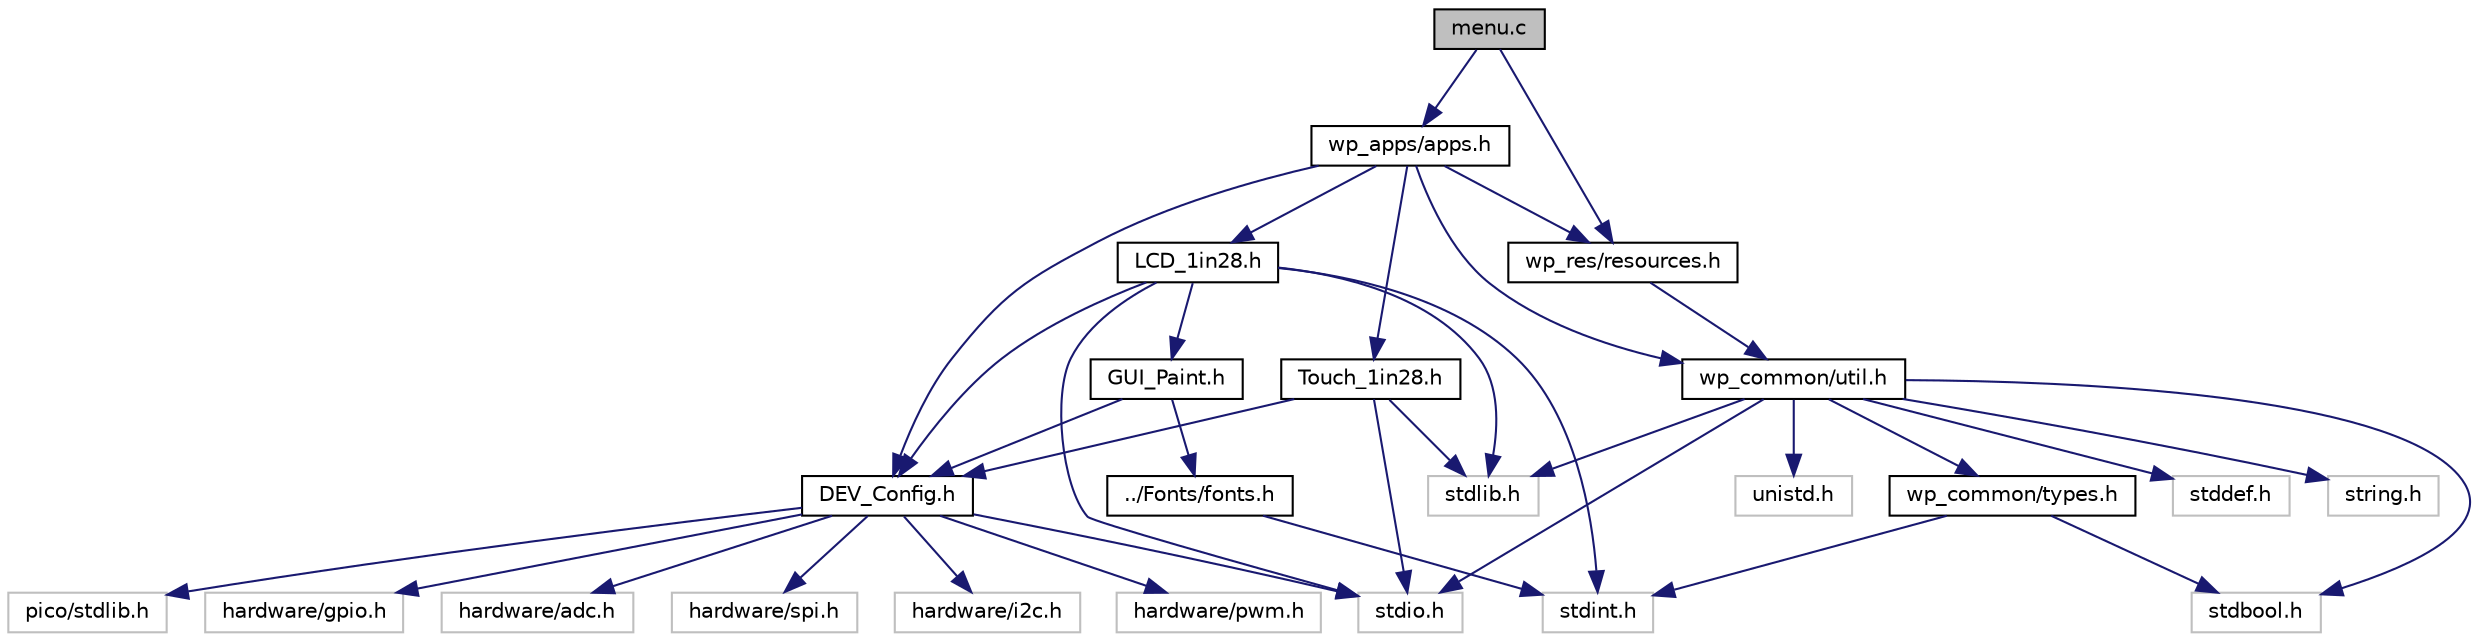 digraph "menu.c"
{
 // LATEX_PDF_SIZE
  bgcolor="transparent";
  edge [fontname="Helvetica",fontsize="10",labelfontname="Helvetica",labelfontsize="10"];
  node [fontname="Helvetica",fontsize="10",shape=record];
  Node1 [label="menu.c",height=0.2,width=0.4,color="black", fillcolor="grey75", style="filled", fontcolor="black",tooltip=" "];
  Node1 -> Node2 [color="midnightblue",fontsize="10",style="solid",fontname="Helvetica"];
  Node2 [label="wp_apps/apps.h",height=0.2,width=0.4,color="black",URL="$apps_8h.html",tooltip=" "];
  Node2 -> Node3 [color="midnightblue",fontsize="10",style="solid",fontname="Helvetica"];
  Node3 [label="wp_common/util.h",height=0.2,width=0.4,color="black",URL="$util_8h.html",tooltip=" "];
  Node3 -> Node4 [color="midnightblue",fontsize="10",style="solid",fontname="Helvetica"];
  Node4 [label="wp_common/types.h",height=0.2,width=0.4,color="black",URL="$types_8h.html",tooltip=" "];
  Node4 -> Node5 [color="midnightblue",fontsize="10",style="solid",fontname="Helvetica"];
  Node5 [label="stdbool.h",height=0.2,width=0.4,color="grey75",tooltip=" "];
  Node4 -> Node6 [color="midnightblue",fontsize="10",style="solid",fontname="Helvetica"];
  Node6 [label="stdint.h",height=0.2,width=0.4,color="grey75",tooltip=" "];
  Node3 -> Node5 [color="midnightblue",fontsize="10",style="solid",fontname="Helvetica"];
  Node3 -> Node7 [color="midnightblue",fontsize="10",style="solid",fontname="Helvetica"];
  Node7 [label="stddef.h",height=0.2,width=0.4,color="grey75",tooltip=" "];
  Node3 -> Node8 [color="midnightblue",fontsize="10",style="solid",fontname="Helvetica"];
  Node8 [label="stdio.h",height=0.2,width=0.4,color="grey75",tooltip=" "];
  Node3 -> Node9 [color="midnightblue",fontsize="10",style="solid",fontname="Helvetica"];
  Node9 [label="stdlib.h",height=0.2,width=0.4,color="grey75",tooltip=" "];
  Node3 -> Node10 [color="midnightblue",fontsize="10",style="solid",fontname="Helvetica"];
  Node10 [label="string.h",height=0.2,width=0.4,color="grey75",tooltip=" "];
  Node3 -> Node11 [color="midnightblue",fontsize="10",style="solid",fontname="Helvetica"];
  Node11 [label="unistd.h",height=0.2,width=0.4,color="grey75",tooltip=" "];
  Node2 -> Node12 [color="midnightblue",fontsize="10",style="solid",fontname="Helvetica"];
  Node12 [label="wp_res/resources.h",height=0.2,width=0.4,color="black",URL="$resources_8h.html",tooltip=" "];
  Node12 -> Node3 [color="midnightblue",fontsize="10",style="solid",fontname="Helvetica"];
  Node2 -> Node13 [color="midnightblue",fontsize="10",style="solid",fontname="Helvetica"];
  Node13 [label="DEV_Config.h",height=0.2,width=0.4,color="black",URL="$DEV__Config_8h.html",tooltip=" "];
  Node13 -> Node8 [color="midnightblue",fontsize="10",style="solid",fontname="Helvetica"];
  Node13 -> Node14 [color="midnightblue",fontsize="10",style="solid",fontname="Helvetica"];
  Node14 [label="pico/stdlib.h",height=0.2,width=0.4,color="grey75",tooltip=" "];
  Node13 -> Node15 [color="midnightblue",fontsize="10",style="solid",fontname="Helvetica"];
  Node15 [label="hardware/gpio.h",height=0.2,width=0.4,color="grey75",tooltip=" "];
  Node13 -> Node16 [color="midnightblue",fontsize="10",style="solid",fontname="Helvetica"];
  Node16 [label="hardware/adc.h",height=0.2,width=0.4,color="grey75",tooltip=" "];
  Node13 -> Node17 [color="midnightblue",fontsize="10",style="solid",fontname="Helvetica"];
  Node17 [label="hardware/spi.h",height=0.2,width=0.4,color="grey75",tooltip=" "];
  Node13 -> Node18 [color="midnightblue",fontsize="10",style="solid",fontname="Helvetica"];
  Node18 [label="hardware/i2c.h",height=0.2,width=0.4,color="grey75",tooltip=" "];
  Node13 -> Node19 [color="midnightblue",fontsize="10",style="solid",fontname="Helvetica"];
  Node19 [label="hardware/pwm.h",height=0.2,width=0.4,color="grey75",tooltip=" "];
  Node2 -> Node20 [color="midnightblue",fontsize="10",style="solid",fontname="Helvetica"];
  Node20 [label="LCD_1in28.h",height=0.2,width=0.4,color="black",URL="$LCD__1in28_8h.html",tooltip=" "];
  Node20 -> Node13 [color="midnightblue",fontsize="10",style="solid",fontname="Helvetica"];
  Node20 -> Node21 [color="midnightblue",fontsize="10",style="solid",fontname="Helvetica"];
  Node21 [label="GUI_Paint.h",height=0.2,width=0.4,color="black",URL="$GUI__Paint_8h.html",tooltip=" "];
  Node21 -> Node13 [color="midnightblue",fontsize="10",style="solid",fontname="Helvetica"];
  Node21 -> Node22 [color="midnightblue",fontsize="10",style="solid",fontname="Helvetica"];
  Node22 [label="../Fonts/fonts.h",height=0.2,width=0.4,color="black",URL="$fonts_8h.html",tooltip="Header for fonts.c file."];
  Node22 -> Node6 [color="midnightblue",fontsize="10",style="solid",fontname="Helvetica"];
  Node20 -> Node6 [color="midnightblue",fontsize="10",style="solid",fontname="Helvetica"];
  Node20 -> Node9 [color="midnightblue",fontsize="10",style="solid",fontname="Helvetica"];
  Node20 -> Node8 [color="midnightblue",fontsize="10",style="solid",fontname="Helvetica"];
  Node2 -> Node23 [color="midnightblue",fontsize="10",style="solid",fontname="Helvetica"];
  Node23 [label="Touch_1in28.h",height=0.2,width=0.4,color="black",URL="$Touch__1in28_8h.html",tooltip=" "];
  Node23 -> Node13 [color="midnightblue",fontsize="10",style="solid",fontname="Helvetica"];
  Node23 -> Node9 [color="midnightblue",fontsize="10",style="solid",fontname="Helvetica"];
  Node23 -> Node8 [color="midnightblue",fontsize="10",style="solid",fontname="Helvetica"];
  Node1 -> Node12 [color="midnightblue",fontsize="10",style="solid",fontname="Helvetica"];
}
